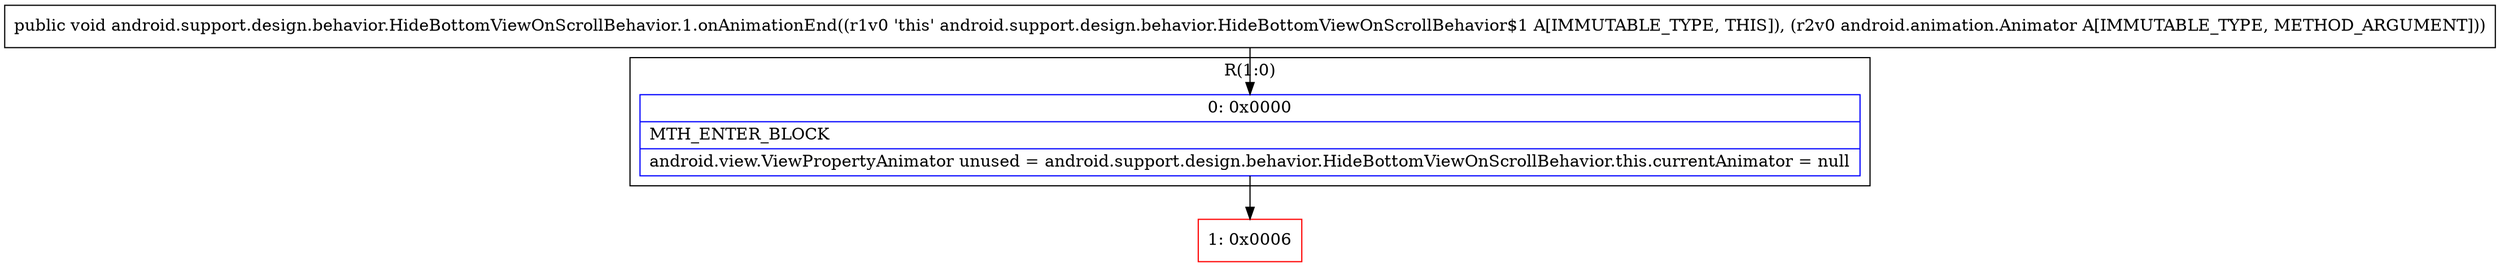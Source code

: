 digraph "CFG forandroid.support.design.behavior.HideBottomViewOnScrollBehavior.1.onAnimationEnd(Landroid\/animation\/Animator;)V" {
subgraph cluster_Region_425897758 {
label = "R(1:0)";
node [shape=record,color=blue];
Node_0 [shape=record,label="{0\:\ 0x0000|MTH_ENTER_BLOCK\l|android.view.ViewPropertyAnimator unused = android.support.design.behavior.HideBottomViewOnScrollBehavior.this.currentAnimator = null\l}"];
}
Node_1 [shape=record,color=red,label="{1\:\ 0x0006}"];
MethodNode[shape=record,label="{public void android.support.design.behavior.HideBottomViewOnScrollBehavior.1.onAnimationEnd((r1v0 'this' android.support.design.behavior.HideBottomViewOnScrollBehavior$1 A[IMMUTABLE_TYPE, THIS]), (r2v0 android.animation.Animator A[IMMUTABLE_TYPE, METHOD_ARGUMENT])) }"];
MethodNode -> Node_0;
Node_0 -> Node_1;
}

